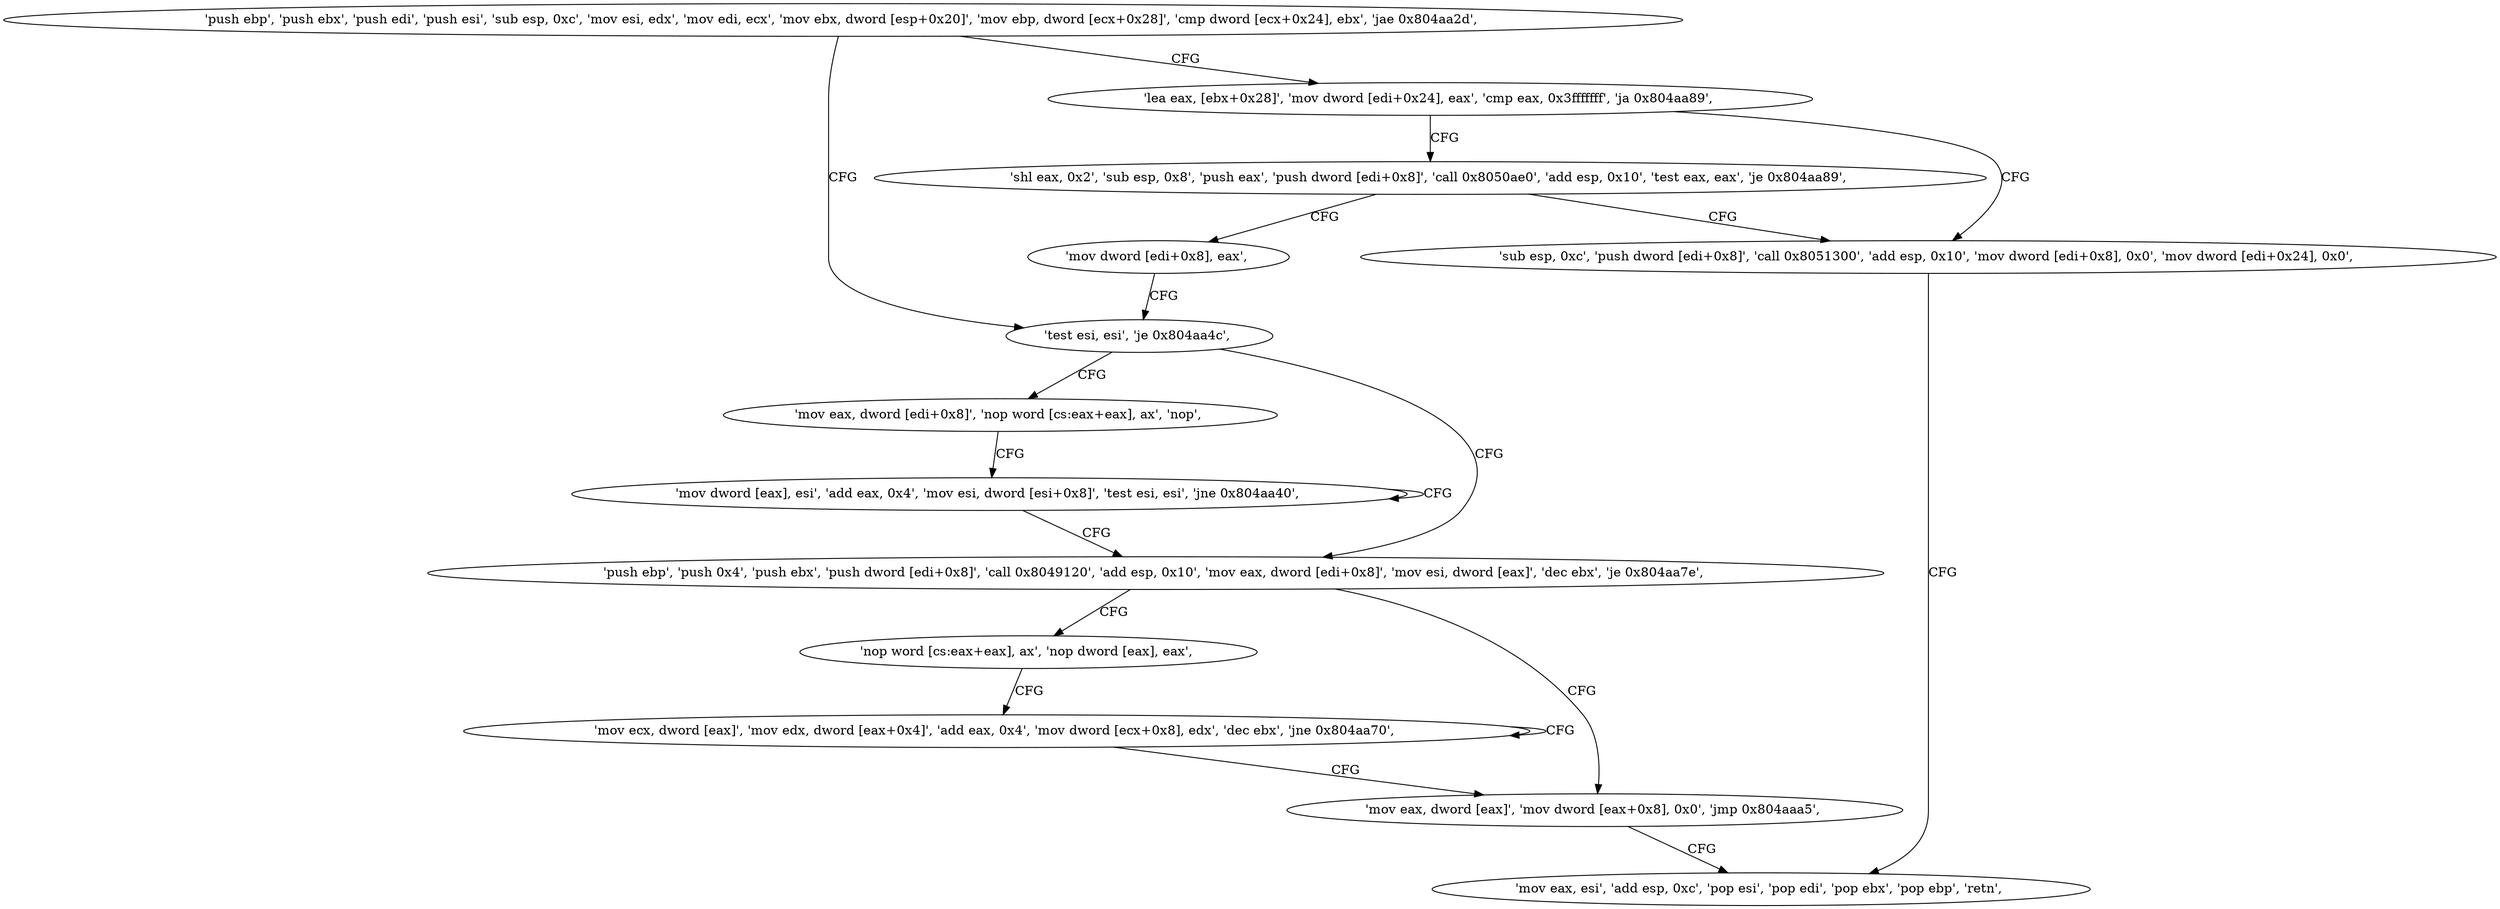 digraph "func" {
"134523376" [label = "'push ebp', 'push ebx', 'push edi', 'push esi', 'sub esp, 0xc', 'mov esi, edx', 'mov edi, ecx', 'mov ebx, dword [esp+0x20]', 'mov ebp, dword [ecx+0x28]', 'cmp dword [ecx+0x24], ebx', 'jae 0x804aa2d', " ]
"134523437" [label = "'test esi, esi', 'je 0x804aa4c', " ]
"134523399" [label = "'lea eax, [ebx+0x28]', 'mov dword [edi+0x24], eax', 'cmp eax, 0x3fffffff', 'ja 0x804aa89', " ]
"134523468" [label = "'push ebp', 'push 0x4', 'push ebx', 'push dword [edi+0x8]', 'call 0x8049120', 'add esp, 0x10', 'mov eax, dword [edi+0x8]', 'mov esi, dword [eax]', 'dec ebx', 'je 0x804aa7e', " ]
"134523441" [label = "'mov eax, dword [edi+0x8]', 'nop word [cs:eax+eax], ax', 'nop', " ]
"134523529" [label = "'sub esp, 0xc', 'push dword [edi+0x8]', 'call 0x8051300', 'add esp, 0x10', 'mov dword [edi+0x8], 0x0', 'mov dword [edi+0x24], 0x0', " ]
"134523412" [label = "'shl eax, 0x2', 'sub esp, 0x8', 'push eax', 'push dword [edi+0x8]', 'call 0x8050ae0', 'add esp, 0x10', 'test eax, eax', 'je 0x804aa89', " ]
"134523518" [label = "'mov eax, dword [eax]', 'mov dword [eax+0x8], 0x0', 'jmp 0x804aaa5', " ]
"134523491" [label = "'nop word [cs:eax+eax], ax', 'nop dword [eax], eax', " ]
"134523456" [label = "'mov dword [eax], esi', 'add eax, 0x4', 'mov esi, dword [esi+0x8]', 'test esi, esi', 'jne 0x804aa40', " ]
"134523557" [label = "'mov eax, esi', 'add esp, 0xc', 'pop esi', 'pop edi', 'pop ebx', 'pop ebp', 'retn', " ]
"134523434" [label = "'mov dword [edi+0x8], eax', " ]
"134523504" [label = "'mov ecx, dword [eax]', 'mov edx, dword [eax+0x4]', 'add eax, 0x4', 'mov dword [ecx+0x8], edx', 'dec ebx', 'jne 0x804aa70', " ]
"134523376" -> "134523437" [ label = "CFG" ]
"134523376" -> "134523399" [ label = "CFG" ]
"134523437" -> "134523468" [ label = "CFG" ]
"134523437" -> "134523441" [ label = "CFG" ]
"134523399" -> "134523529" [ label = "CFG" ]
"134523399" -> "134523412" [ label = "CFG" ]
"134523468" -> "134523518" [ label = "CFG" ]
"134523468" -> "134523491" [ label = "CFG" ]
"134523441" -> "134523456" [ label = "CFG" ]
"134523529" -> "134523557" [ label = "CFG" ]
"134523412" -> "134523529" [ label = "CFG" ]
"134523412" -> "134523434" [ label = "CFG" ]
"134523518" -> "134523557" [ label = "CFG" ]
"134523491" -> "134523504" [ label = "CFG" ]
"134523456" -> "134523456" [ label = "CFG" ]
"134523456" -> "134523468" [ label = "CFG" ]
"134523434" -> "134523437" [ label = "CFG" ]
"134523504" -> "134523504" [ label = "CFG" ]
"134523504" -> "134523518" [ label = "CFG" ]
}
